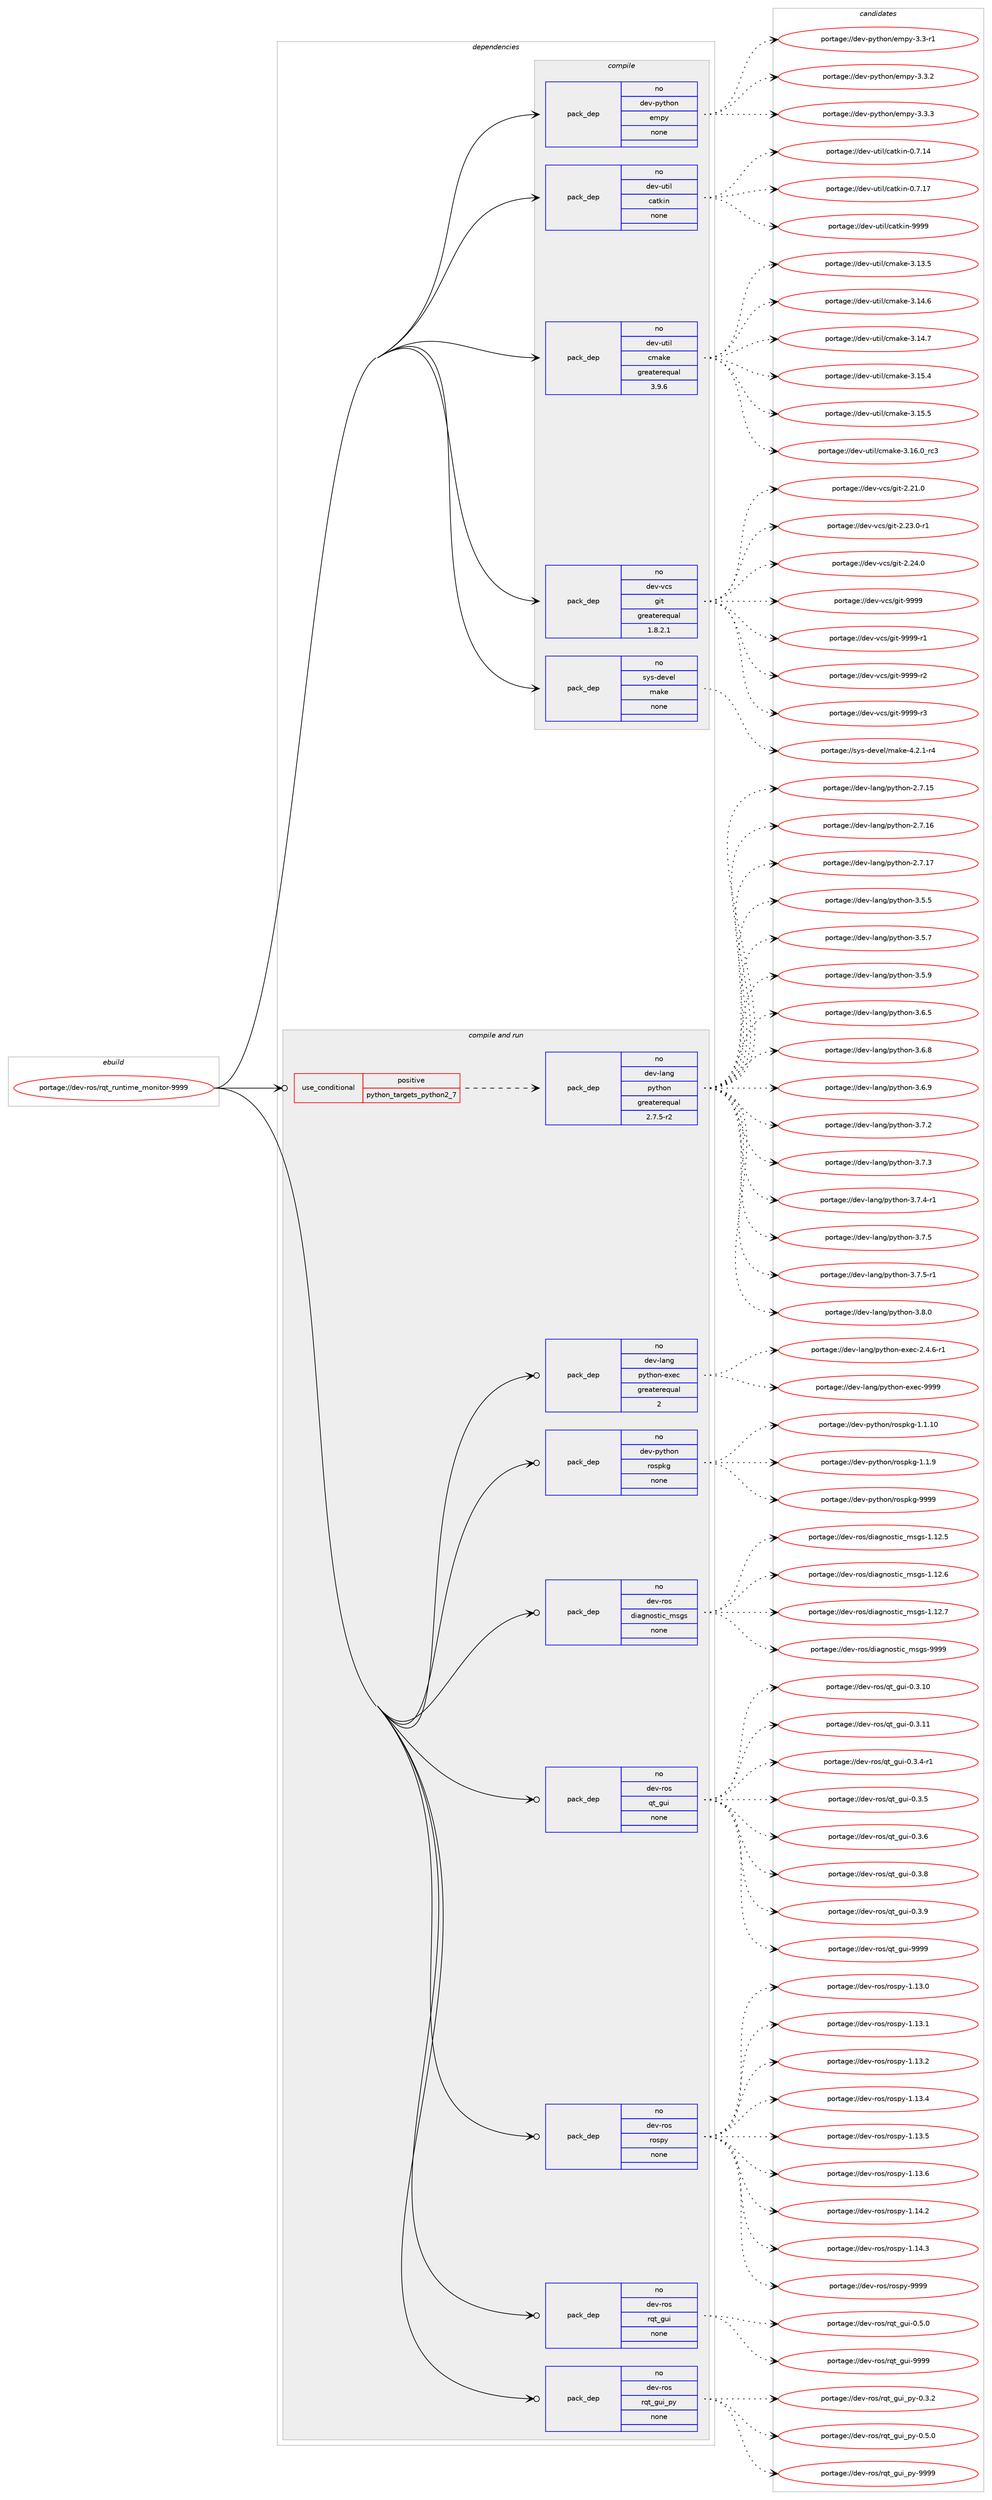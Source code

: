 digraph prolog {

# *************
# Graph options
# *************

newrank=true;
concentrate=true;
compound=true;
graph [rankdir=LR,fontname=Helvetica,fontsize=10,ranksep=1.5];#, ranksep=2.5, nodesep=0.2];
edge  [arrowhead=vee];
node  [fontname=Helvetica,fontsize=10];

# **********
# The ebuild
# **********

subgraph cluster_leftcol {
color=gray;
rank=same;
label=<<i>ebuild</i>>;
id [label="portage://dev-ros/rqt_runtime_monitor-9999", color=red, width=4, href="../dev-ros/rqt_runtime_monitor-9999.svg"];
}

# ****************
# The dependencies
# ****************

subgraph cluster_midcol {
color=gray;
label=<<i>dependencies</i>>;
subgraph cluster_compile {
fillcolor="#eeeeee";
style=filled;
label=<<i>compile</i>>;
subgraph pack153175 {
dependency201232 [label=<<TABLE BORDER="0" CELLBORDER="1" CELLSPACING="0" CELLPADDING="4" WIDTH="220"><TR><TD ROWSPAN="6" CELLPADDING="30">pack_dep</TD></TR><TR><TD WIDTH="110">no</TD></TR><TR><TD>dev-python</TD></TR><TR><TD>empy</TD></TR><TR><TD>none</TD></TR><TR><TD></TD></TR></TABLE>>, shape=none, color=blue];
}
id:e -> dependency201232:w [weight=20,style="solid",arrowhead="vee"];
subgraph pack153176 {
dependency201233 [label=<<TABLE BORDER="0" CELLBORDER="1" CELLSPACING="0" CELLPADDING="4" WIDTH="220"><TR><TD ROWSPAN="6" CELLPADDING="30">pack_dep</TD></TR><TR><TD WIDTH="110">no</TD></TR><TR><TD>dev-util</TD></TR><TR><TD>catkin</TD></TR><TR><TD>none</TD></TR><TR><TD></TD></TR></TABLE>>, shape=none, color=blue];
}
id:e -> dependency201233:w [weight=20,style="solid",arrowhead="vee"];
subgraph pack153177 {
dependency201234 [label=<<TABLE BORDER="0" CELLBORDER="1" CELLSPACING="0" CELLPADDING="4" WIDTH="220"><TR><TD ROWSPAN="6" CELLPADDING="30">pack_dep</TD></TR><TR><TD WIDTH="110">no</TD></TR><TR><TD>dev-util</TD></TR><TR><TD>cmake</TD></TR><TR><TD>greaterequal</TD></TR><TR><TD>3.9.6</TD></TR></TABLE>>, shape=none, color=blue];
}
id:e -> dependency201234:w [weight=20,style="solid",arrowhead="vee"];
subgraph pack153178 {
dependency201235 [label=<<TABLE BORDER="0" CELLBORDER="1" CELLSPACING="0" CELLPADDING="4" WIDTH="220"><TR><TD ROWSPAN="6" CELLPADDING="30">pack_dep</TD></TR><TR><TD WIDTH="110">no</TD></TR><TR><TD>dev-vcs</TD></TR><TR><TD>git</TD></TR><TR><TD>greaterequal</TD></TR><TR><TD>1.8.2.1</TD></TR></TABLE>>, shape=none, color=blue];
}
id:e -> dependency201235:w [weight=20,style="solid",arrowhead="vee"];
subgraph pack153179 {
dependency201236 [label=<<TABLE BORDER="0" CELLBORDER="1" CELLSPACING="0" CELLPADDING="4" WIDTH="220"><TR><TD ROWSPAN="6" CELLPADDING="30">pack_dep</TD></TR><TR><TD WIDTH="110">no</TD></TR><TR><TD>sys-devel</TD></TR><TR><TD>make</TD></TR><TR><TD>none</TD></TR><TR><TD></TD></TR></TABLE>>, shape=none, color=blue];
}
id:e -> dependency201236:w [weight=20,style="solid",arrowhead="vee"];
}
subgraph cluster_compileandrun {
fillcolor="#eeeeee";
style=filled;
label=<<i>compile and run</i>>;
subgraph cond44629 {
dependency201237 [label=<<TABLE BORDER="0" CELLBORDER="1" CELLSPACING="0" CELLPADDING="4"><TR><TD ROWSPAN="3" CELLPADDING="10">use_conditional</TD></TR><TR><TD>positive</TD></TR><TR><TD>python_targets_python2_7</TD></TR></TABLE>>, shape=none, color=red];
subgraph pack153180 {
dependency201238 [label=<<TABLE BORDER="0" CELLBORDER="1" CELLSPACING="0" CELLPADDING="4" WIDTH="220"><TR><TD ROWSPAN="6" CELLPADDING="30">pack_dep</TD></TR><TR><TD WIDTH="110">no</TD></TR><TR><TD>dev-lang</TD></TR><TR><TD>python</TD></TR><TR><TD>greaterequal</TD></TR><TR><TD>2.7.5-r2</TD></TR></TABLE>>, shape=none, color=blue];
}
dependency201237:e -> dependency201238:w [weight=20,style="dashed",arrowhead="vee"];
}
id:e -> dependency201237:w [weight=20,style="solid",arrowhead="odotvee"];
subgraph pack153181 {
dependency201239 [label=<<TABLE BORDER="0" CELLBORDER="1" CELLSPACING="0" CELLPADDING="4" WIDTH="220"><TR><TD ROWSPAN="6" CELLPADDING="30">pack_dep</TD></TR><TR><TD WIDTH="110">no</TD></TR><TR><TD>dev-lang</TD></TR><TR><TD>python-exec</TD></TR><TR><TD>greaterequal</TD></TR><TR><TD>2</TD></TR></TABLE>>, shape=none, color=blue];
}
id:e -> dependency201239:w [weight=20,style="solid",arrowhead="odotvee"];
subgraph pack153182 {
dependency201240 [label=<<TABLE BORDER="0" CELLBORDER="1" CELLSPACING="0" CELLPADDING="4" WIDTH="220"><TR><TD ROWSPAN="6" CELLPADDING="30">pack_dep</TD></TR><TR><TD WIDTH="110">no</TD></TR><TR><TD>dev-python</TD></TR><TR><TD>rospkg</TD></TR><TR><TD>none</TD></TR><TR><TD></TD></TR></TABLE>>, shape=none, color=blue];
}
id:e -> dependency201240:w [weight=20,style="solid",arrowhead="odotvee"];
subgraph pack153183 {
dependency201241 [label=<<TABLE BORDER="0" CELLBORDER="1" CELLSPACING="0" CELLPADDING="4" WIDTH="220"><TR><TD ROWSPAN="6" CELLPADDING="30">pack_dep</TD></TR><TR><TD WIDTH="110">no</TD></TR><TR><TD>dev-ros</TD></TR><TR><TD>diagnostic_msgs</TD></TR><TR><TD>none</TD></TR><TR><TD></TD></TR></TABLE>>, shape=none, color=blue];
}
id:e -> dependency201241:w [weight=20,style="solid",arrowhead="odotvee"];
subgraph pack153184 {
dependency201242 [label=<<TABLE BORDER="0" CELLBORDER="1" CELLSPACING="0" CELLPADDING="4" WIDTH="220"><TR><TD ROWSPAN="6" CELLPADDING="30">pack_dep</TD></TR><TR><TD WIDTH="110">no</TD></TR><TR><TD>dev-ros</TD></TR><TR><TD>qt_gui</TD></TR><TR><TD>none</TD></TR><TR><TD></TD></TR></TABLE>>, shape=none, color=blue];
}
id:e -> dependency201242:w [weight=20,style="solid",arrowhead="odotvee"];
subgraph pack153185 {
dependency201243 [label=<<TABLE BORDER="0" CELLBORDER="1" CELLSPACING="0" CELLPADDING="4" WIDTH="220"><TR><TD ROWSPAN="6" CELLPADDING="30">pack_dep</TD></TR><TR><TD WIDTH="110">no</TD></TR><TR><TD>dev-ros</TD></TR><TR><TD>rospy</TD></TR><TR><TD>none</TD></TR><TR><TD></TD></TR></TABLE>>, shape=none, color=blue];
}
id:e -> dependency201243:w [weight=20,style="solid",arrowhead="odotvee"];
subgraph pack153186 {
dependency201244 [label=<<TABLE BORDER="0" CELLBORDER="1" CELLSPACING="0" CELLPADDING="4" WIDTH="220"><TR><TD ROWSPAN="6" CELLPADDING="30">pack_dep</TD></TR><TR><TD WIDTH="110">no</TD></TR><TR><TD>dev-ros</TD></TR><TR><TD>rqt_gui</TD></TR><TR><TD>none</TD></TR><TR><TD></TD></TR></TABLE>>, shape=none, color=blue];
}
id:e -> dependency201244:w [weight=20,style="solid",arrowhead="odotvee"];
subgraph pack153187 {
dependency201245 [label=<<TABLE BORDER="0" CELLBORDER="1" CELLSPACING="0" CELLPADDING="4" WIDTH="220"><TR><TD ROWSPAN="6" CELLPADDING="30">pack_dep</TD></TR><TR><TD WIDTH="110">no</TD></TR><TR><TD>dev-ros</TD></TR><TR><TD>rqt_gui_py</TD></TR><TR><TD>none</TD></TR><TR><TD></TD></TR></TABLE>>, shape=none, color=blue];
}
id:e -> dependency201245:w [weight=20,style="solid",arrowhead="odotvee"];
}
subgraph cluster_run {
fillcolor="#eeeeee";
style=filled;
label=<<i>run</i>>;
}
}

# **************
# The candidates
# **************

subgraph cluster_choices {
rank=same;
color=gray;
label=<<i>candidates</i>>;

subgraph choice153175 {
color=black;
nodesep=1;
choiceportage1001011184511212111610411111047101109112121455146514511449 [label="portage://dev-python/empy-3.3-r1", color=red, width=4,href="../dev-python/empy-3.3-r1.svg"];
choiceportage1001011184511212111610411111047101109112121455146514650 [label="portage://dev-python/empy-3.3.2", color=red, width=4,href="../dev-python/empy-3.3.2.svg"];
choiceportage1001011184511212111610411111047101109112121455146514651 [label="portage://dev-python/empy-3.3.3", color=red, width=4,href="../dev-python/empy-3.3.3.svg"];
dependency201232:e -> choiceportage1001011184511212111610411111047101109112121455146514511449:w [style=dotted,weight="100"];
dependency201232:e -> choiceportage1001011184511212111610411111047101109112121455146514650:w [style=dotted,weight="100"];
dependency201232:e -> choiceportage1001011184511212111610411111047101109112121455146514651:w [style=dotted,weight="100"];
}
subgraph choice153176 {
color=black;
nodesep=1;
choiceportage1001011184511711610510847999711610710511045484655464952 [label="portage://dev-util/catkin-0.7.14", color=red, width=4,href="../dev-util/catkin-0.7.14.svg"];
choiceportage1001011184511711610510847999711610710511045484655464955 [label="portage://dev-util/catkin-0.7.17", color=red, width=4,href="../dev-util/catkin-0.7.17.svg"];
choiceportage100101118451171161051084799971161071051104557575757 [label="portage://dev-util/catkin-9999", color=red, width=4,href="../dev-util/catkin-9999.svg"];
dependency201233:e -> choiceportage1001011184511711610510847999711610710511045484655464952:w [style=dotted,weight="100"];
dependency201233:e -> choiceportage1001011184511711610510847999711610710511045484655464955:w [style=dotted,weight="100"];
dependency201233:e -> choiceportage100101118451171161051084799971161071051104557575757:w [style=dotted,weight="100"];
}
subgraph choice153177 {
color=black;
nodesep=1;
choiceportage1001011184511711610510847991099710710145514649514653 [label="portage://dev-util/cmake-3.13.5", color=red, width=4,href="../dev-util/cmake-3.13.5.svg"];
choiceportage1001011184511711610510847991099710710145514649524654 [label="portage://dev-util/cmake-3.14.6", color=red, width=4,href="../dev-util/cmake-3.14.6.svg"];
choiceportage1001011184511711610510847991099710710145514649524655 [label="portage://dev-util/cmake-3.14.7", color=red, width=4,href="../dev-util/cmake-3.14.7.svg"];
choiceportage1001011184511711610510847991099710710145514649534652 [label="portage://dev-util/cmake-3.15.4", color=red, width=4,href="../dev-util/cmake-3.15.4.svg"];
choiceportage1001011184511711610510847991099710710145514649534653 [label="portage://dev-util/cmake-3.15.5", color=red, width=4,href="../dev-util/cmake-3.15.5.svg"];
choiceportage1001011184511711610510847991099710710145514649544648951149951 [label="portage://dev-util/cmake-3.16.0_rc3", color=red, width=4,href="../dev-util/cmake-3.16.0_rc3.svg"];
dependency201234:e -> choiceportage1001011184511711610510847991099710710145514649514653:w [style=dotted,weight="100"];
dependency201234:e -> choiceportage1001011184511711610510847991099710710145514649524654:w [style=dotted,weight="100"];
dependency201234:e -> choiceportage1001011184511711610510847991099710710145514649524655:w [style=dotted,weight="100"];
dependency201234:e -> choiceportage1001011184511711610510847991099710710145514649534652:w [style=dotted,weight="100"];
dependency201234:e -> choiceportage1001011184511711610510847991099710710145514649534653:w [style=dotted,weight="100"];
dependency201234:e -> choiceportage1001011184511711610510847991099710710145514649544648951149951:w [style=dotted,weight="100"];
}
subgraph choice153178 {
color=black;
nodesep=1;
choiceportage10010111845118991154710310511645504650494648 [label="portage://dev-vcs/git-2.21.0", color=red, width=4,href="../dev-vcs/git-2.21.0.svg"];
choiceportage100101118451189911547103105116455046505146484511449 [label="portage://dev-vcs/git-2.23.0-r1", color=red, width=4,href="../dev-vcs/git-2.23.0-r1.svg"];
choiceportage10010111845118991154710310511645504650524648 [label="portage://dev-vcs/git-2.24.0", color=red, width=4,href="../dev-vcs/git-2.24.0.svg"];
choiceportage1001011184511899115471031051164557575757 [label="portage://dev-vcs/git-9999", color=red, width=4,href="../dev-vcs/git-9999.svg"];
choiceportage10010111845118991154710310511645575757574511449 [label="portage://dev-vcs/git-9999-r1", color=red, width=4,href="../dev-vcs/git-9999-r1.svg"];
choiceportage10010111845118991154710310511645575757574511450 [label="portage://dev-vcs/git-9999-r2", color=red, width=4,href="../dev-vcs/git-9999-r2.svg"];
choiceportage10010111845118991154710310511645575757574511451 [label="portage://dev-vcs/git-9999-r3", color=red, width=4,href="../dev-vcs/git-9999-r3.svg"];
dependency201235:e -> choiceportage10010111845118991154710310511645504650494648:w [style=dotted,weight="100"];
dependency201235:e -> choiceportage100101118451189911547103105116455046505146484511449:w [style=dotted,weight="100"];
dependency201235:e -> choiceportage10010111845118991154710310511645504650524648:w [style=dotted,weight="100"];
dependency201235:e -> choiceportage1001011184511899115471031051164557575757:w [style=dotted,weight="100"];
dependency201235:e -> choiceportage10010111845118991154710310511645575757574511449:w [style=dotted,weight="100"];
dependency201235:e -> choiceportage10010111845118991154710310511645575757574511450:w [style=dotted,weight="100"];
dependency201235:e -> choiceportage10010111845118991154710310511645575757574511451:w [style=dotted,weight="100"];
}
subgraph choice153179 {
color=black;
nodesep=1;
choiceportage1151211154510010111810110847109971071014552465046494511452 [label="portage://sys-devel/make-4.2.1-r4", color=red, width=4,href="../sys-devel/make-4.2.1-r4.svg"];
dependency201236:e -> choiceportage1151211154510010111810110847109971071014552465046494511452:w [style=dotted,weight="100"];
}
subgraph choice153180 {
color=black;
nodesep=1;
choiceportage10010111845108971101034711212111610411111045504655464953 [label="portage://dev-lang/python-2.7.15", color=red, width=4,href="../dev-lang/python-2.7.15.svg"];
choiceportage10010111845108971101034711212111610411111045504655464954 [label="portage://dev-lang/python-2.7.16", color=red, width=4,href="../dev-lang/python-2.7.16.svg"];
choiceportage10010111845108971101034711212111610411111045504655464955 [label="portage://dev-lang/python-2.7.17", color=red, width=4,href="../dev-lang/python-2.7.17.svg"];
choiceportage100101118451089711010347112121116104111110455146534653 [label="portage://dev-lang/python-3.5.5", color=red, width=4,href="../dev-lang/python-3.5.5.svg"];
choiceportage100101118451089711010347112121116104111110455146534655 [label="portage://dev-lang/python-3.5.7", color=red, width=4,href="../dev-lang/python-3.5.7.svg"];
choiceportage100101118451089711010347112121116104111110455146534657 [label="portage://dev-lang/python-3.5.9", color=red, width=4,href="../dev-lang/python-3.5.9.svg"];
choiceportage100101118451089711010347112121116104111110455146544653 [label="portage://dev-lang/python-3.6.5", color=red, width=4,href="../dev-lang/python-3.6.5.svg"];
choiceportage100101118451089711010347112121116104111110455146544656 [label="portage://dev-lang/python-3.6.8", color=red, width=4,href="../dev-lang/python-3.6.8.svg"];
choiceportage100101118451089711010347112121116104111110455146544657 [label="portage://dev-lang/python-3.6.9", color=red, width=4,href="../dev-lang/python-3.6.9.svg"];
choiceportage100101118451089711010347112121116104111110455146554650 [label="portage://dev-lang/python-3.7.2", color=red, width=4,href="../dev-lang/python-3.7.2.svg"];
choiceportage100101118451089711010347112121116104111110455146554651 [label="portage://dev-lang/python-3.7.3", color=red, width=4,href="../dev-lang/python-3.7.3.svg"];
choiceportage1001011184510897110103471121211161041111104551465546524511449 [label="portage://dev-lang/python-3.7.4-r1", color=red, width=4,href="../dev-lang/python-3.7.4-r1.svg"];
choiceportage100101118451089711010347112121116104111110455146554653 [label="portage://dev-lang/python-3.7.5", color=red, width=4,href="../dev-lang/python-3.7.5.svg"];
choiceportage1001011184510897110103471121211161041111104551465546534511449 [label="portage://dev-lang/python-3.7.5-r1", color=red, width=4,href="../dev-lang/python-3.7.5-r1.svg"];
choiceportage100101118451089711010347112121116104111110455146564648 [label="portage://dev-lang/python-3.8.0", color=red, width=4,href="../dev-lang/python-3.8.0.svg"];
dependency201238:e -> choiceportage10010111845108971101034711212111610411111045504655464953:w [style=dotted,weight="100"];
dependency201238:e -> choiceportage10010111845108971101034711212111610411111045504655464954:w [style=dotted,weight="100"];
dependency201238:e -> choiceportage10010111845108971101034711212111610411111045504655464955:w [style=dotted,weight="100"];
dependency201238:e -> choiceportage100101118451089711010347112121116104111110455146534653:w [style=dotted,weight="100"];
dependency201238:e -> choiceportage100101118451089711010347112121116104111110455146534655:w [style=dotted,weight="100"];
dependency201238:e -> choiceportage100101118451089711010347112121116104111110455146534657:w [style=dotted,weight="100"];
dependency201238:e -> choiceportage100101118451089711010347112121116104111110455146544653:w [style=dotted,weight="100"];
dependency201238:e -> choiceportage100101118451089711010347112121116104111110455146544656:w [style=dotted,weight="100"];
dependency201238:e -> choiceportage100101118451089711010347112121116104111110455146544657:w [style=dotted,weight="100"];
dependency201238:e -> choiceportage100101118451089711010347112121116104111110455146554650:w [style=dotted,weight="100"];
dependency201238:e -> choiceportage100101118451089711010347112121116104111110455146554651:w [style=dotted,weight="100"];
dependency201238:e -> choiceportage1001011184510897110103471121211161041111104551465546524511449:w [style=dotted,weight="100"];
dependency201238:e -> choiceportage100101118451089711010347112121116104111110455146554653:w [style=dotted,weight="100"];
dependency201238:e -> choiceportage1001011184510897110103471121211161041111104551465546534511449:w [style=dotted,weight="100"];
dependency201238:e -> choiceportage100101118451089711010347112121116104111110455146564648:w [style=dotted,weight="100"];
}
subgraph choice153181 {
color=black;
nodesep=1;
choiceportage10010111845108971101034711212111610411111045101120101994550465246544511449 [label="portage://dev-lang/python-exec-2.4.6-r1", color=red, width=4,href="../dev-lang/python-exec-2.4.6-r1.svg"];
choiceportage10010111845108971101034711212111610411111045101120101994557575757 [label="portage://dev-lang/python-exec-9999", color=red, width=4,href="../dev-lang/python-exec-9999.svg"];
dependency201239:e -> choiceportage10010111845108971101034711212111610411111045101120101994550465246544511449:w [style=dotted,weight="100"];
dependency201239:e -> choiceportage10010111845108971101034711212111610411111045101120101994557575757:w [style=dotted,weight="100"];
}
subgraph choice153182 {
color=black;
nodesep=1;
choiceportage100101118451121211161041111104711411111511210710345494649464948 [label="portage://dev-python/rospkg-1.1.10", color=red, width=4,href="../dev-python/rospkg-1.1.10.svg"];
choiceportage1001011184511212111610411111047114111115112107103454946494657 [label="portage://dev-python/rospkg-1.1.9", color=red, width=4,href="../dev-python/rospkg-1.1.9.svg"];
choiceportage10010111845112121116104111110471141111151121071034557575757 [label="portage://dev-python/rospkg-9999", color=red, width=4,href="../dev-python/rospkg-9999.svg"];
dependency201240:e -> choiceportage100101118451121211161041111104711411111511210710345494649464948:w [style=dotted,weight="100"];
dependency201240:e -> choiceportage1001011184511212111610411111047114111115112107103454946494657:w [style=dotted,weight="100"];
dependency201240:e -> choiceportage10010111845112121116104111110471141111151121071034557575757:w [style=dotted,weight="100"];
}
subgraph choice153183 {
color=black;
nodesep=1;
choiceportage100101118451141111154710010597103110111115116105999510911510311545494649504653 [label="portage://dev-ros/diagnostic_msgs-1.12.5", color=red, width=4,href="../dev-ros/diagnostic_msgs-1.12.5.svg"];
choiceportage100101118451141111154710010597103110111115116105999510911510311545494649504654 [label="portage://dev-ros/diagnostic_msgs-1.12.6", color=red, width=4,href="../dev-ros/diagnostic_msgs-1.12.6.svg"];
choiceportage100101118451141111154710010597103110111115116105999510911510311545494649504655 [label="portage://dev-ros/diagnostic_msgs-1.12.7", color=red, width=4,href="../dev-ros/diagnostic_msgs-1.12.7.svg"];
choiceportage10010111845114111115471001059710311011111511610599951091151031154557575757 [label="portage://dev-ros/diagnostic_msgs-9999", color=red, width=4,href="../dev-ros/diagnostic_msgs-9999.svg"];
dependency201241:e -> choiceportage100101118451141111154710010597103110111115116105999510911510311545494649504653:w [style=dotted,weight="100"];
dependency201241:e -> choiceportage100101118451141111154710010597103110111115116105999510911510311545494649504654:w [style=dotted,weight="100"];
dependency201241:e -> choiceportage100101118451141111154710010597103110111115116105999510911510311545494649504655:w [style=dotted,weight="100"];
dependency201241:e -> choiceportage10010111845114111115471001059710311011111511610599951091151031154557575757:w [style=dotted,weight="100"];
}
subgraph choice153184 {
color=black;
nodesep=1;
choiceportage10010111845114111115471131169510311710545484651464948 [label="portage://dev-ros/qt_gui-0.3.10", color=red, width=4,href="../dev-ros/qt_gui-0.3.10.svg"];
choiceportage10010111845114111115471131169510311710545484651464949 [label="portage://dev-ros/qt_gui-0.3.11", color=red, width=4,href="../dev-ros/qt_gui-0.3.11.svg"];
choiceportage1001011184511411111547113116951031171054548465146524511449 [label="portage://dev-ros/qt_gui-0.3.4-r1", color=red, width=4,href="../dev-ros/qt_gui-0.3.4-r1.svg"];
choiceportage100101118451141111154711311695103117105454846514653 [label="portage://dev-ros/qt_gui-0.3.5", color=red, width=4,href="../dev-ros/qt_gui-0.3.5.svg"];
choiceportage100101118451141111154711311695103117105454846514654 [label="portage://dev-ros/qt_gui-0.3.6", color=red, width=4,href="../dev-ros/qt_gui-0.3.6.svg"];
choiceportage100101118451141111154711311695103117105454846514656 [label="portage://dev-ros/qt_gui-0.3.8", color=red, width=4,href="../dev-ros/qt_gui-0.3.8.svg"];
choiceportage100101118451141111154711311695103117105454846514657 [label="portage://dev-ros/qt_gui-0.3.9", color=red, width=4,href="../dev-ros/qt_gui-0.3.9.svg"];
choiceportage1001011184511411111547113116951031171054557575757 [label="portage://dev-ros/qt_gui-9999", color=red, width=4,href="../dev-ros/qt_gui-9999.svg"];
dependency201242:e -> choiceportage10010111845114111115471131169510311710545484651464948:w [style=dotted,weight="100"];
dependency201242:e -> choiceportage10010111845114111115471131169510311710545484651464949:w [style=dotted,weight="100"];
dependency201242:e -> choiceportage1001011184511411111547113116951031171054548465146524511449:w [style=dotted,weight="100"];
dependency201242:e -> choiceportage100101118451141111154711311695103117105454846514653:w [style=dotted,weight="100"];
dependency201242:e -> choiceportage100101118451141111154711311695103117105454846514654:w [style=dotted,weight="100"];
dependency201242:e -> choiceportage100101118451141111154711311695103117105454846514656:w [style=dotted,weight="100"];
dependency201242:e -> choiceportage100101118451141111154711311695103117105454846514657:w [style=dotted,weight="100"];
dependency201242:e -> choiceportage1001011184511411111547113116951031171054557575757:w [style=dotted,weight="100"];
}
subgraph choice153185 {
color=black;
nodesep=1;
choiceportage100101118451141111154711411111511212145494649514648 [label="portage://dev-ros/rospy-1.13.0", color=red, width=4,href="../dev-ros/rospy-1.13.0.svg"];
choiceportage100101118451141111154711411111511212145494649514649 [label="portage://dev-ros/rospy-1.13.1", color=red, width=4,href="../dev-ros/rospy-1.13.1.svg"];
choiceportage100101118451141111154711411111511212145494649514650 [label="portage://dev-ros/rospy-1.13.2", color=red, width=4,href="../dev-ros/rospy-1.13.2.svg"];
choiceportage100101118451141111154711411111511212145494649514652 [label="portage://dev-ros/rospy-1.13.4", color=red, width=4,href="../dev-ros/rospy-1.13.4.svg"];
choiceportage100101118451141111154711411111511212145494649514653 [label="portage://dev-ros/rospy-1.13.5", color=red, width=4,href="../dev-ros/rospy-1.13.5.svg"];
choiceportage100101118451141111154711411111511212145494649514654 [label="portage://dev-ros/rospy-1.13.6", color=red, width=4,href="../dev-ros/rospy-1.13.6.svg"];
choiceportage100101118451141111154711411111511212145494649524650 [label="portage://dev-ros/rospy-1.14.2", color=red, width=4,href="../dev-ros/rospy-1.14.2.svg"];
choiceportage100101118451141111154711411111511212145494649524651 [label="portage://dev-ros/rospy-1.14.3", color=red, width=4,href="../dev-ros/rospy-1.14.3.svg"];
choiceportage10010111845114111115471141111151121214557575757 [label="portage://dev-ros/rospy-9999", color=red, width=4,href="../dev-ros/rospy-9999.svg"];
dependency201243:e -> choiceportage100101118451141111154711411111511212145494649514648:w [style=dotted,weight="100"];
dependency201243:e -> choiceportage100101118451141111154711411111511212145494649514649:w [style=dotted,weight="100"];
dependency201243:e -> choiceportage100101118451141111154711411111511212145494649514650:w [style=dotted,weight="100"];
dependency201243:e -> choiceportage100101118451141111154711411111511212145494649514652:w [style=dotted,weight="100"];
dependency201243:e -> choiceportage100101118451141111154711411111511212145494649514653:w [style=dotted,weight="100"];
dependency201243:e -> choiceportage100101118451141111154711411111511212145494649514654:w [style=dotted,weight="100"];
dependency201243:e -> choiceportage100101118451141111154711411111511212145494649524650:w [style=dotted,weight="100"];
dependency201243:e -> choiceportage100101118451141111154711411111511212145494649524651:w [style=dotted,weight="100"];
dependency201243:e -> choiceportage10010111845114111115471141111151121214557575757:w [style=dotted,weight="100"];
}
subgraph choice153186 {
color=black;
nodesep=1;
choiceportage100101118451141111154711411311695103117105454846534648 [label="portage://dev-ros/rqt_gui-0.5.0", color=red, width=4,href="../dev-ros/rqt_gui-0.5.0.svg"];
choiceportage1001011184511411111547114113116951031171054557575757 [label="portage://dev-ros/rqt_gui-9999", color=red, width=4,href="../dev-ros/rqt_gui-9999.svg"];
dependency201244:e -> choiceportage100101118451141111154711411311695103117105454846534648:w [style=dotted,weight="100"];
dependency201244:e -> choiceportage1001011184511411111547114113116951031171054557575757:w [style=dotted,weight="100"];
}
subgraph choice153187 {
color=black;
nodesep=1;
choiceportage10010111845114111115471141131169510311710595112121454846514650 [label="portage://dev-ros/rqt_gui_py-0.3.2", color=red, width=4,href="../dev-ros/rqt_gui_py-0.3.2.svg"];
choiceportage10010111845114111115471141131169510311710595112121454846534648 [label="portage://dev-ros/rqt_gui_py-0.5.0", color=red, width=4,href="../dev-ros/rqt_gui_py-0.5.0.svg"];
choiceportage100101118451141111154711411311695103117105951121214557575757 [label="portage://dev-ros/rqt_gui_py-9999", color=red, width=4,href="../dev-ros/rqt_gui_py-9999.svg"];
dependency201245:e -> choiceportage10010111845114111115471141131169510311710595112121454846514650:w [style=dotted,weight="100"];
dependency201245:e -> choiceportage10010111845114111115471141131169510311710595112121454846534648:w [style=dotted,weight="100"];
dependency201245:e -> choiceportage100101118451141111154711411311695103117105951121214557575757:w [style=dotted,weight="100"];
}
}

}
